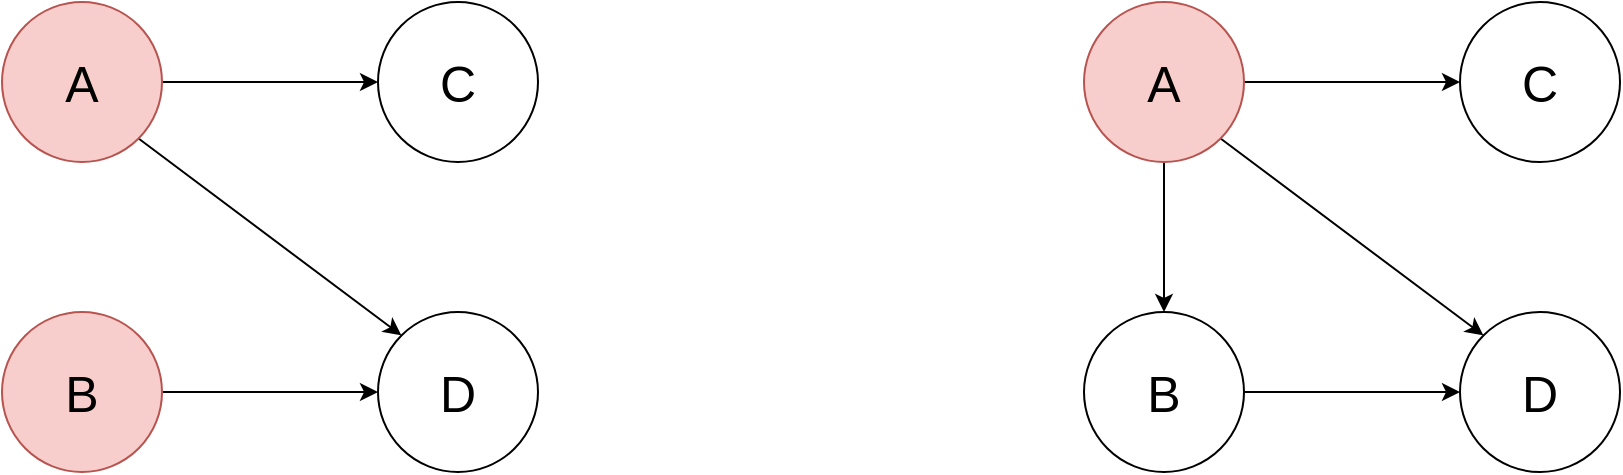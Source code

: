 <mxfile>
    <diagram id="GNq0T1RlcEeXz6XGgXLX" name="Page-1">
        <mxGraphModel dx="1300" dy="827" grid="0" gridSize="10" guides="1" tooltips="1" connect="1" arrows="1" fold="1" page="0" pageScale="1" pageWidth="850" pageHeight="1100" math="0" shadow="0">
            <root>
                <mxCell id="0"/>
                <mxCell id="1" parent="0"/>
                <mxCell id="11" style="edgeStyle=none;html=1;exitX=1;exitY=0.5;exitDx=0;exitDy=0;entryX=0;entryY=0.5;entryDx=0;entryDy=0;fontSize=25;" edge="1" parent="1" source="2" target="4">
                    <mxGeometry relative="1" as="geometry"/>
                </mxCell>
                <mxCell id="14" style="edgeStyle=none;html=1;exitX=1;exitY=1;exitDx=0;exitDy=0;entryX=0;entryY=0;entryDx=0;entryDy=0;fontSize=25;" edge="1" parent="1" source="2" target="13">
                    <mxGeometry relative="1" as="geometry"/>
                </mxCell>
                <mxCell id="2" value="A" style="ellipse;whiteSpace=wrap;html=1;aspect=fixed;fillColor=#f8cecc;strokeColor=#b85450;fontSize=25;" vertex="1" parent="1">
                    <mxGeometry x="257" y="247" width="80" height="80" as="geometry"/>
                </mxCell>
                <mxCell id="15" style="edgeStyle=none;html=1;exitX=1;exitY=0.5;exitDx=0;exitDy=0;entryX=0;entryY=0.5;entryDx=0;entryDy=0;fontSize=25;" edge="1" parent="1" source="3" target="13">
                    <mxGeometry relative="1" as="geometry"/>
                </mxCell>
                <mxCell id="3" value="B" style="ellipse;whiteSpace=wrap;html=1;aspect=fixed;fillColor=#f8cecc;strokeColor=#b85450;fontSize=25;" vertex="1" parent="1">
                    <mxGeometry x="257" y="402" width="80" height="80" as="geometry"/>
                </mxCell>
                <mxCell id="4" value="C" style="ellipse;whiteSpace=wrap;html=1;aspect=fixed;fontSize=25;" vertex="1" parent="1">
                    <mxGeometry x="445" y="247" width="80" height="80" as="geometry"/>
                </mxCell>
                <mxCell id="13" value="D" style="ellipse;whiteSpace=wrap;html=1;aspect=fixed;fontSize=25;" vertex="1" parent="1">
                    <mxGeometry x="445" y="402" width="80" height="80" as="geometry"/>
                </mxCell>
                <mxCell id="16" style="edgeStyle=none;html=1;exitX=1;exitY=0.5;exitDx=0;exitDy=0;entryX=0;entryY=0.5;entryDx=0;entryDy=0;fontSize=25;" edge="1" parent="1" source="18" target="21">
                    <mxGeometry relative="1" as="geometry"/>
                </mxCell>
                <mxCell id="17" style="edgeStyle=none;html=1;exitX=1;exitY=1;exitDx=0;exitDy=0;entryX=0;entryY=0;entryDx=0;entryDy=0;fontSize=25;" edge="1" parent="1" source="18" target="22">
                    <mxGeometry relative="1" as="geometry"/>
                </mxCell>
                <mxCell id="23" style="edgeStyle=none;html=1;exitX=0.5;exitY=1;exitDx=0;exitDy=0;entryX=0.5;entryY=0;entryDx=0;entryDy=0;fontSize=25;" edge="1" parent="1" source="18" target="20">
                    <mxGeometry relative="1" as="geometry"/>
                </mxCell>
                <mxCell id="18" value="A" style="ellipse;whiteSpace=wrap;html=1;aspect=fixed;fillColor=#f8cecc;strokeColor=#b85450;fontSize=25;" vertex="1" parent="1">
                    <mxGeometry x="798" y="247" width="80" height="80" as="geometry"/>
                </mxCell>
                <mxCell id="19" style="edgeStyle=none;html=1;exitX=1;exitY=0.5;exitDx=0;exitDy=0;entryX=0;entryY=0.5;entryDx=0;entryDy=0;fontSize=25;" edge="1" parent="1" source="20" target="22">
                    <mxGeometry relative="1" as="geometry"/>
                </mxCell>
                <mxCell id="20" value="B" style="ellipse;whiteSpace=wrap;html=1;aspect=fixed;fontSize=25;" vertex="1" parent="1">
                    <mxGeometry x="798" y="402" width="80" height="80" as="geometry"/>
                </mxCell>
                <mxCell id="21" value="C" style="ellipse;whiteSpace=wrap;html=1;aspect=fixed;fontSize=25;" vertex="1" parent="1">
                    <mxGeometry x="986" y="247" width="80" height="80" as="geometry"/>
                </mxCell>
                <mxCell id="22" value="D" style="ellipse;whiteSpace=wrap;html=1;aspect=fixed;fontSize=25;" vertex="1" parent="1">
                    <mxGeometry x="986" y="402" width="80" height="80" as="geometry"/>
                </mxCell>
            </root>
        </mxGraphModel>
    </diagram>
</mxfile>